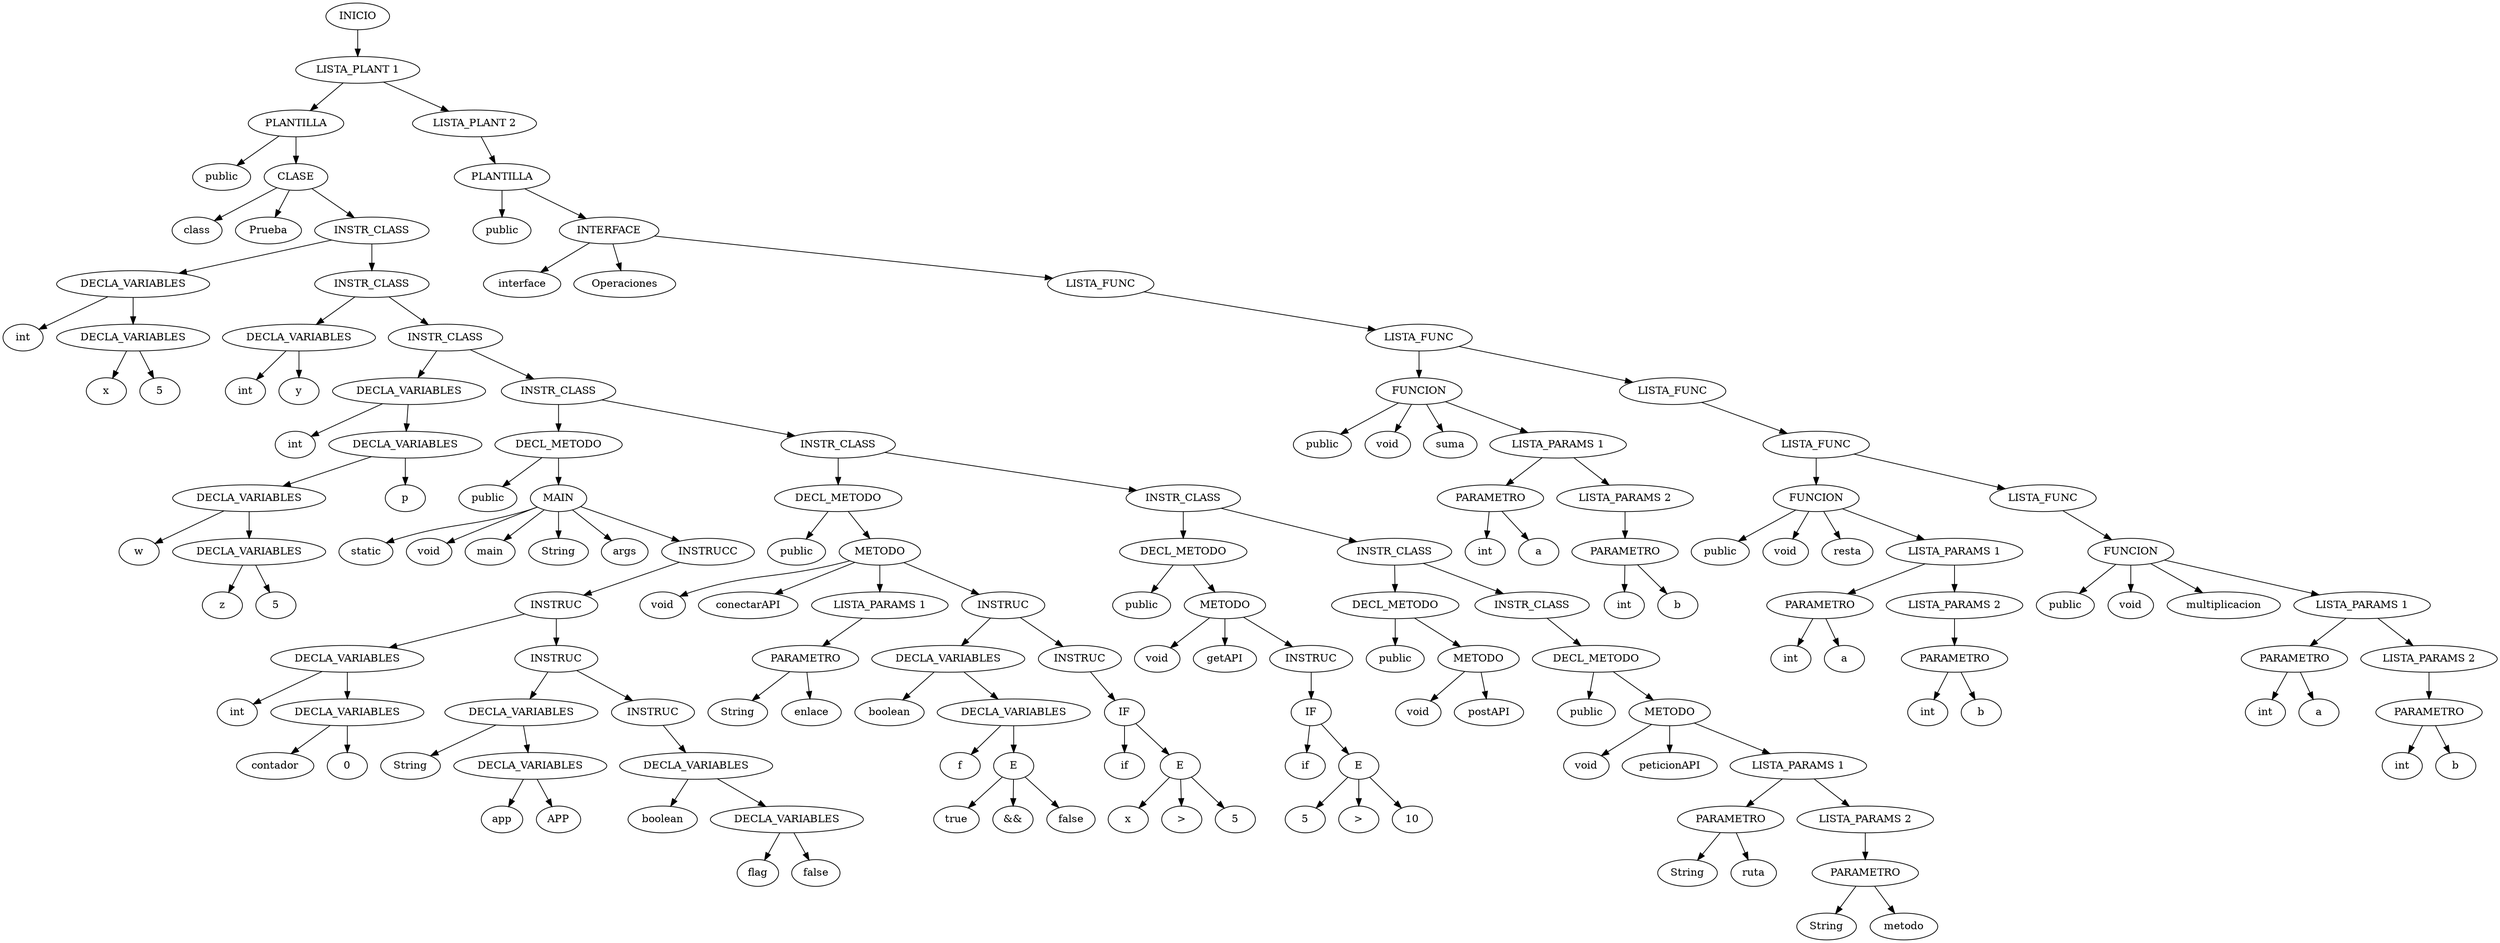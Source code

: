 digraph G {
   nodo_0[label="INICIO"];
   nodo_0 -> nodo_1;
   nodo_1[label="LISTA_PLANT 1"];
   nodo_1 -> nodo_2;
   nodo_1 -> nodo_3;
   nodo_2[label="PLANTILLA"];
   nodo_2 -> nodo_4;
   nodo_2 -> nodo_5;
   nodo_3[label="LISTA_PLANT 2"];
   nodo_3 -> nodo_6;
   nodo_4[label="public"];
   nodo_5[label="CLASE"];
   nodo_5 -> nodo_7;
   nodo_5 -> nodo_8;
   nodo_5 -> nodo_9;
   nodo_6[label="PLANTILLA"];
   nodo_6 -> nodo_10;
   nodo_6 -> nodo_11;
   nodo_7[label="class"];
   nodo_8[label="Prueba"];
   nodo_9[label="INSTR_CLASS"];
   nodo_9 -> nodo_12;
   nodo_9 -> nodo_13;
   nodo_10[label="public"];
   nodo_11[label="INTERFACE"];
   nodo_11 -> nodo_14;
   nodo_11 -> nodo_15;
   nodo_11 -> nodo_16;
   nodo_12[label="DECLA_VARIABLES"];
   nodo_12 -> nodo_17;
   nodo_12 -> nodo_18;
   nodo_13[label="INSTR_CLASS"];
   nodo_13 -> nodo_19;
   nodo_13 -> nodo_20;
   nodo_14[label="interface"];
   nodo_15[label="Operaciones"];
   nodo_16[label="LISTA_FUNC"];
   nodo_16 -> nodo_21;
   nodo_17[label="int"];
   nodo_18[label="DECLA_VARIABLES"];
   nodo_18 -> nodo_22;
   nodo_18 -> nodo_23;
   nodo_19[label="DECLA_VARIABLES"];
   nodo_19 -> nodo_24;
   nodo_19 -> nodo_25;
   nodo_20[label="INSTR_CLASS"];
   nodo_20 -> nodo_26;
   nodo_20 -> nodo_27;
   nodo_21[label="LISTA_FUNC"];
   nodo_21 -> nodo_28;
   nodo_21 -> nodo_29;
   nodo_22[label="x"];
   nodo_23[label="5"];
   nodo_24[label="int"];
   nodo_25[label="y"];
   nodo_26[label="DECLA_VARIABLES"];
   nodo_26 -> nodo_30;
   nodo_26 -> nodo_31;
   nodo_27[label="INSTR_CLASS"];
   nodo_27 -> nodo_32;
   nodo_27 -> nodo_33;
   nodo_28[label="FUNCION"];
   nodo_28 -> nodo_34;
   nodo_28 -> nodo_35;
   nodo_28 -> nodo_36;
   nodo_28 -> nodo_37;
   nodo_29[label="LISTA_FUNC"];
   nodo_29 -> nodo_38;
   nodo_30[label="int"];
   nodo_31[label="DECLA_VARIABLES"];
   nodo_31 -> nodo_39;
   nodo_31 -> nodo_40;
   nodo_32[label="DECL_METODO"];
   nodo_32 -> nodo_41;
   nodo_32 -> nodo_42;
   nodo_33[label="INSTR_CLASS"];
   nodo_33 -> nodo_43;
   nodo_33 -> nodo_44;
   nodo_34[label="public"];
   nodo_35[label="void"];
   nodo_36[label="suma"];
   nodo_37[label="LISTA_PARAMS 1"];
   nodo_37 -> nodo_45;
   nodo_37 -> nodo_46;
   nodo_38[label="LISTA_FUNC"];
   nodo_38 -> nodo_47;
   nodo_38 -> nodo_48;
   nodo_39[label="DECLA_VARIABLES"];
   nodo_39 -> nodo_49;
   nodo_39 -> nodo_50;
   nodo_40[label="p"];
   nodo_41[label="public"];
   nodo_42[label="MAIN"];
   nodo_42 -> nodo_51;
   nodo_42 -> nodo_52;
   nodo_42 -> nodo_53;
   nodo_42 -> nodo_54;
   nodo_42 -> nodo_55;
   nodo_42 -> nodo_56;
   nodo_43[label="DECL_METODO"];
   nodo_43 -> nodo_57;
   nodo_43 -> nodo_58;
   nodo_44[label="INSTR_CLASS"];
   nodo_44 -> nodo_59;
   nodo_44 -> nodo_60;
   nodo_45[label="PARAMETRO"];
   nodo_45 -> nodo_61;
   nodo_45 -> nodo_62;
   nodo_46[label="LISTA_PARAMS 2"];
   nodo_46 -> nodo_63;
   nodo_47[label="FUNCION"];
   nodo_47 -> nodo_64;
   nodo_47 -> nodo_65;
   nodo_47 -> nodo_66;
   nodo_47 -> nodo_67;
   nodo_48[label="LISTA_FUNC"];
   nodo_48 -> nodo_68;
   nodo_49[label="w"];
   nodo_50[label="DECLA_VARIABLES"];
   nodo_50 -> nodo_69;
   nodo_50 -> nodo_70;
   nodo_51[label="static"];
   nodo_52[label="void"];
   nodo_53[label="main"];
   nodo_54[label="String"];
   nodo_55[label="args"];
   nodo_56[label="INSTRUCC"];
   nodo_56 -> nodo_71;
   nodo_57[label="public"];
   nodo_58[label="METODO"];
   nodo_58 -> nodo_72;
   nodo_58 -> nodo_73;
   nodo_58 -> nodo_74;
   nodo_58 -> nodo_75;
   nodo_59[label="DECL_METODO"];
   nodo_59 -> nodo_76;
   nodo_59 -> nodo_77;
   nodo_60[label="INSTR_CLASS"];
   nodo_60 -> nodo_78;
   nodo_60 -> nodo_79;
   nodo_61[label="int"];
   nodo_62[label="a"];
   nodo_63[label="PARAMETRO"];
   nodo_63 -> nodo_80;
   nodo_63 -> nodo_81;
   nodo_64[label="public"];
   nodo_65[label="void"];
   nodo_66[label="resta"];
   nodo_67[label="LISTA_PARAMS 1"];
   nodo_67 -> nodo_82;
   nodo_67 -> nodo_83;
   nodo_68[label="FUNCION"];
   nodo_68 -> nodo_84;
   nodo_68 -> nodo_85;
   nodo_68 -> nodo_86;
   nodo_68 -> nodo_87;
   nodo_69[label="z"];
   nodo_70[label="5"];
   nodo_71[label="INSTRUC"];
   nodo_71 -> nodo_88;
   nodo_71 -> nodo_89;
   nodo_72[label="void"];
   nodo_73[label="conectarAPI"];
   nodo_74[label="LISTA_PARAMS 1"];
   nodo_74 -> nodo_90;
   nodo_75[label="INSTRUC"];
   nodo_75 -> nodo_91;
   nodo_75 -> nodo_92;
   nodo_76[label="public"];
   nodo_77[label="METODO"];
   nodo_77 -> nodo_93;
   nodo_77 -> nodo_94;
   nodo_77 -> nodo_95;
   nodo_78[label="DECL_METODO"];
   nodo_78 -> nodo_96;
   nodo_78 -> nodo_97;
   nodo_79[label="INSTR_CLASS"];
   nodo_79 -> nodo_98;
   nodo_80[label="int"];
   nodo_81[label="b"];
   nodo_82[label="PARAMETRO"];
   nodo_82 -> nodo_99;
   nodo_82 -> nodo_100;
   nodo_83[label="LISTA_PARAMS 2"];
   nodo_83 -> nodo_101;
   nodo_84[label="public"];
   nodo_85[label="void"];
   nodo_86[label="multiplicacion"];
   nodo_87[label="LISTA_PARAMS 1"];
   nodo_87 -> nodo_102;
   nodo_87 -> nodo_103;
   nodo_88[label="DECLA_VARIABLES"];
   nodo_88 -> nodo_104;
   nodo_88 -> nodo_105;
   nodo_89[label="INSTRUC"];
   nodo_89 -> nodo_106;
   nodo_89 -> nodo_107;
   nodo_90[label="PARAMETRO"];
   nodo_90 -> nodo_108;
   nodo_90 -> nodo_109;
   nodo_91[label="DECLA_VARIABLES"];
   nodo_91 -> nodo_110;
   nodo_91 -> nodo_111;
   nodo_92[label="INSTRUC"];
   nodo_92 -> nodo_112;
   nodo_93[label="void"];
   nodo_94[label="getAPI"];
   nodo_95[label="INSTRUC"];
   nodo_95 -> nodo_113;
   nodo_96[label="public"];
   nodo_97[label="METODO"];
   nodo_97 -> nodo_114;
   nodo_97 -> nodo_115;
   nodo_98[label="DECL_METODO"];
   nodo_98 -> nodo_116;
   nodo_98 -> nodo_117;
   nodo_99[label="int"];
   nodo_100[label="a"];
   nodo_101[label="PARAMETRO"];
   nodo_101 -> nodo_118;
   nodo_101 -> nodo_119;
   nodo_102[label="PARAMETRO"];
   nodo_102 -> nodo_120;
   nodo_102 -> nodo_121;
   nodo_103[label="LISTA_PARAMS 2"];
   nodo_103 -> nodo_122;
   nodo_104[label="int"];
   nodo_105[label="DECLA_VARIABLES"];
   nodo_105 -> nodo_123;
   nodo_105 -> nodo_124;
   nodo_106[label="DECLA_VARIABLES"];
   nodo_106 -> nodo_125;
   nodo_106 -> nodo_126;
   nodo_107[label="INSTRUC"];
   nodo_107 -> nodo_127;
   nodo_108[label="String"];
   nodo_109[label="enlace"];
   nodo_110[label="boolean"];
   nodo_111[label="DECLA_VARIABLES"];
   nodo_111 -> nodo_128;
   nodo_111 -> nodo_129;
   nodo_112[label="IF"];
   nodo_112 -> nodo_130;
   nodo_112 -> nodo_131;
   nodo_113[label="IF"];
   nodo_113 -> nodo_132;
   nodo_113 -> nodo_133;
   nodo_114[label="void"];
   nodo_115[label="postAPI"];
   nodo_116[label="public"];
   nodo_117[label="METODO"];
   nodo_117 -> nodo_134;
   nodo_117 -> nodo_135;
   nodo_117 -> nodo_136;
   nodo_118[label="int"];
   nodo_119[label="b"];
   nodo_120[label="int"];
   nodo_121[label="a"];
   nodo_122[label="PARAMETRO"];
   nodo_122 -> nodo_137;
   nodo_122 -> nodo_138;
   nodo_123[label="contador"];
   nodo_124[label="0"];
   nodo_125[label="String"];
   nodo_126[label="DECLA_VARIABLES"];
   nodo_126 -> nodo_139;
   nodo_126 -> nodo_140;
   nodo_127[label="DECLA_VARIABLES"];
   nodo_127 -> nodo_141;
   nodo_127 -> nodo_142;
   nodo_128[label="f"];
   nodo_129[label="E"];
   nodo_129 -> nodo_143;
   nodo_129 -> nodo_144;
   nodo_129 -> nodo_145;
   nodo_130[label="if"];
   nodo_131[label="E"];
   nodo_131 -> nodo_146;
   nodo_131 -> nodo_147;
   nodo_131 -> nodo_148;
   nodo_132[label="if"];
   nodo_133[label="E"];
   nodo_133 -> nodo_149;
   nodo_133 -> nodo_150;
   nodo_133 -> nodo_151;
   nodo_134[label="void"];
   nodo_135[label="peticionAPI"];
   nodo_136[label="LISTA_PARAMS 1"];
   nodo_136 -> nodo_152;
   nodo_136 -> nodo_153;
   nodo_137[label="int"];
   nodo_138[label="b"];
   nodo_139[label="app"];
   nodo_140[label="APP"];
   nodo_141[label="boolean"];
   nodo_142[label="DECLA_VARIABLES"];
   nodo_142 -> nodo_154;
   nodo_142 -> nodo_155;
   nodo_143[label="true"];
   nodo_144[label="&&"];
   nodo_145[label="false"];
   nodo_146[label="x"];
   nodo_147[label=">"];
   nodo_148[label="5"];
   nodo_149[label="5"];
   nodo_150[label=">"];
   nodo_151[label="10"];
   nodo_152[label="PARAMETRO"];
   nodo_152 -> nodo_156;
   nodo_152 -> nodo_157;
   nodo_153[label="LISTA_PARAMS 2"];
   nodo_153 -> nodo_158;
   nodo_154[label="flag"];
   nodo_155[label="false"];
   nodo_156[label="String"];
   nodo_157[label="ruta"];
   nodo_158[label="PARAMETRO"];
   nodo_158 -> nodo_159;
   nodo_158 -> nodo_160;
   nodo_159[label="String"];
   nodo_160[label="metodo"];
}
